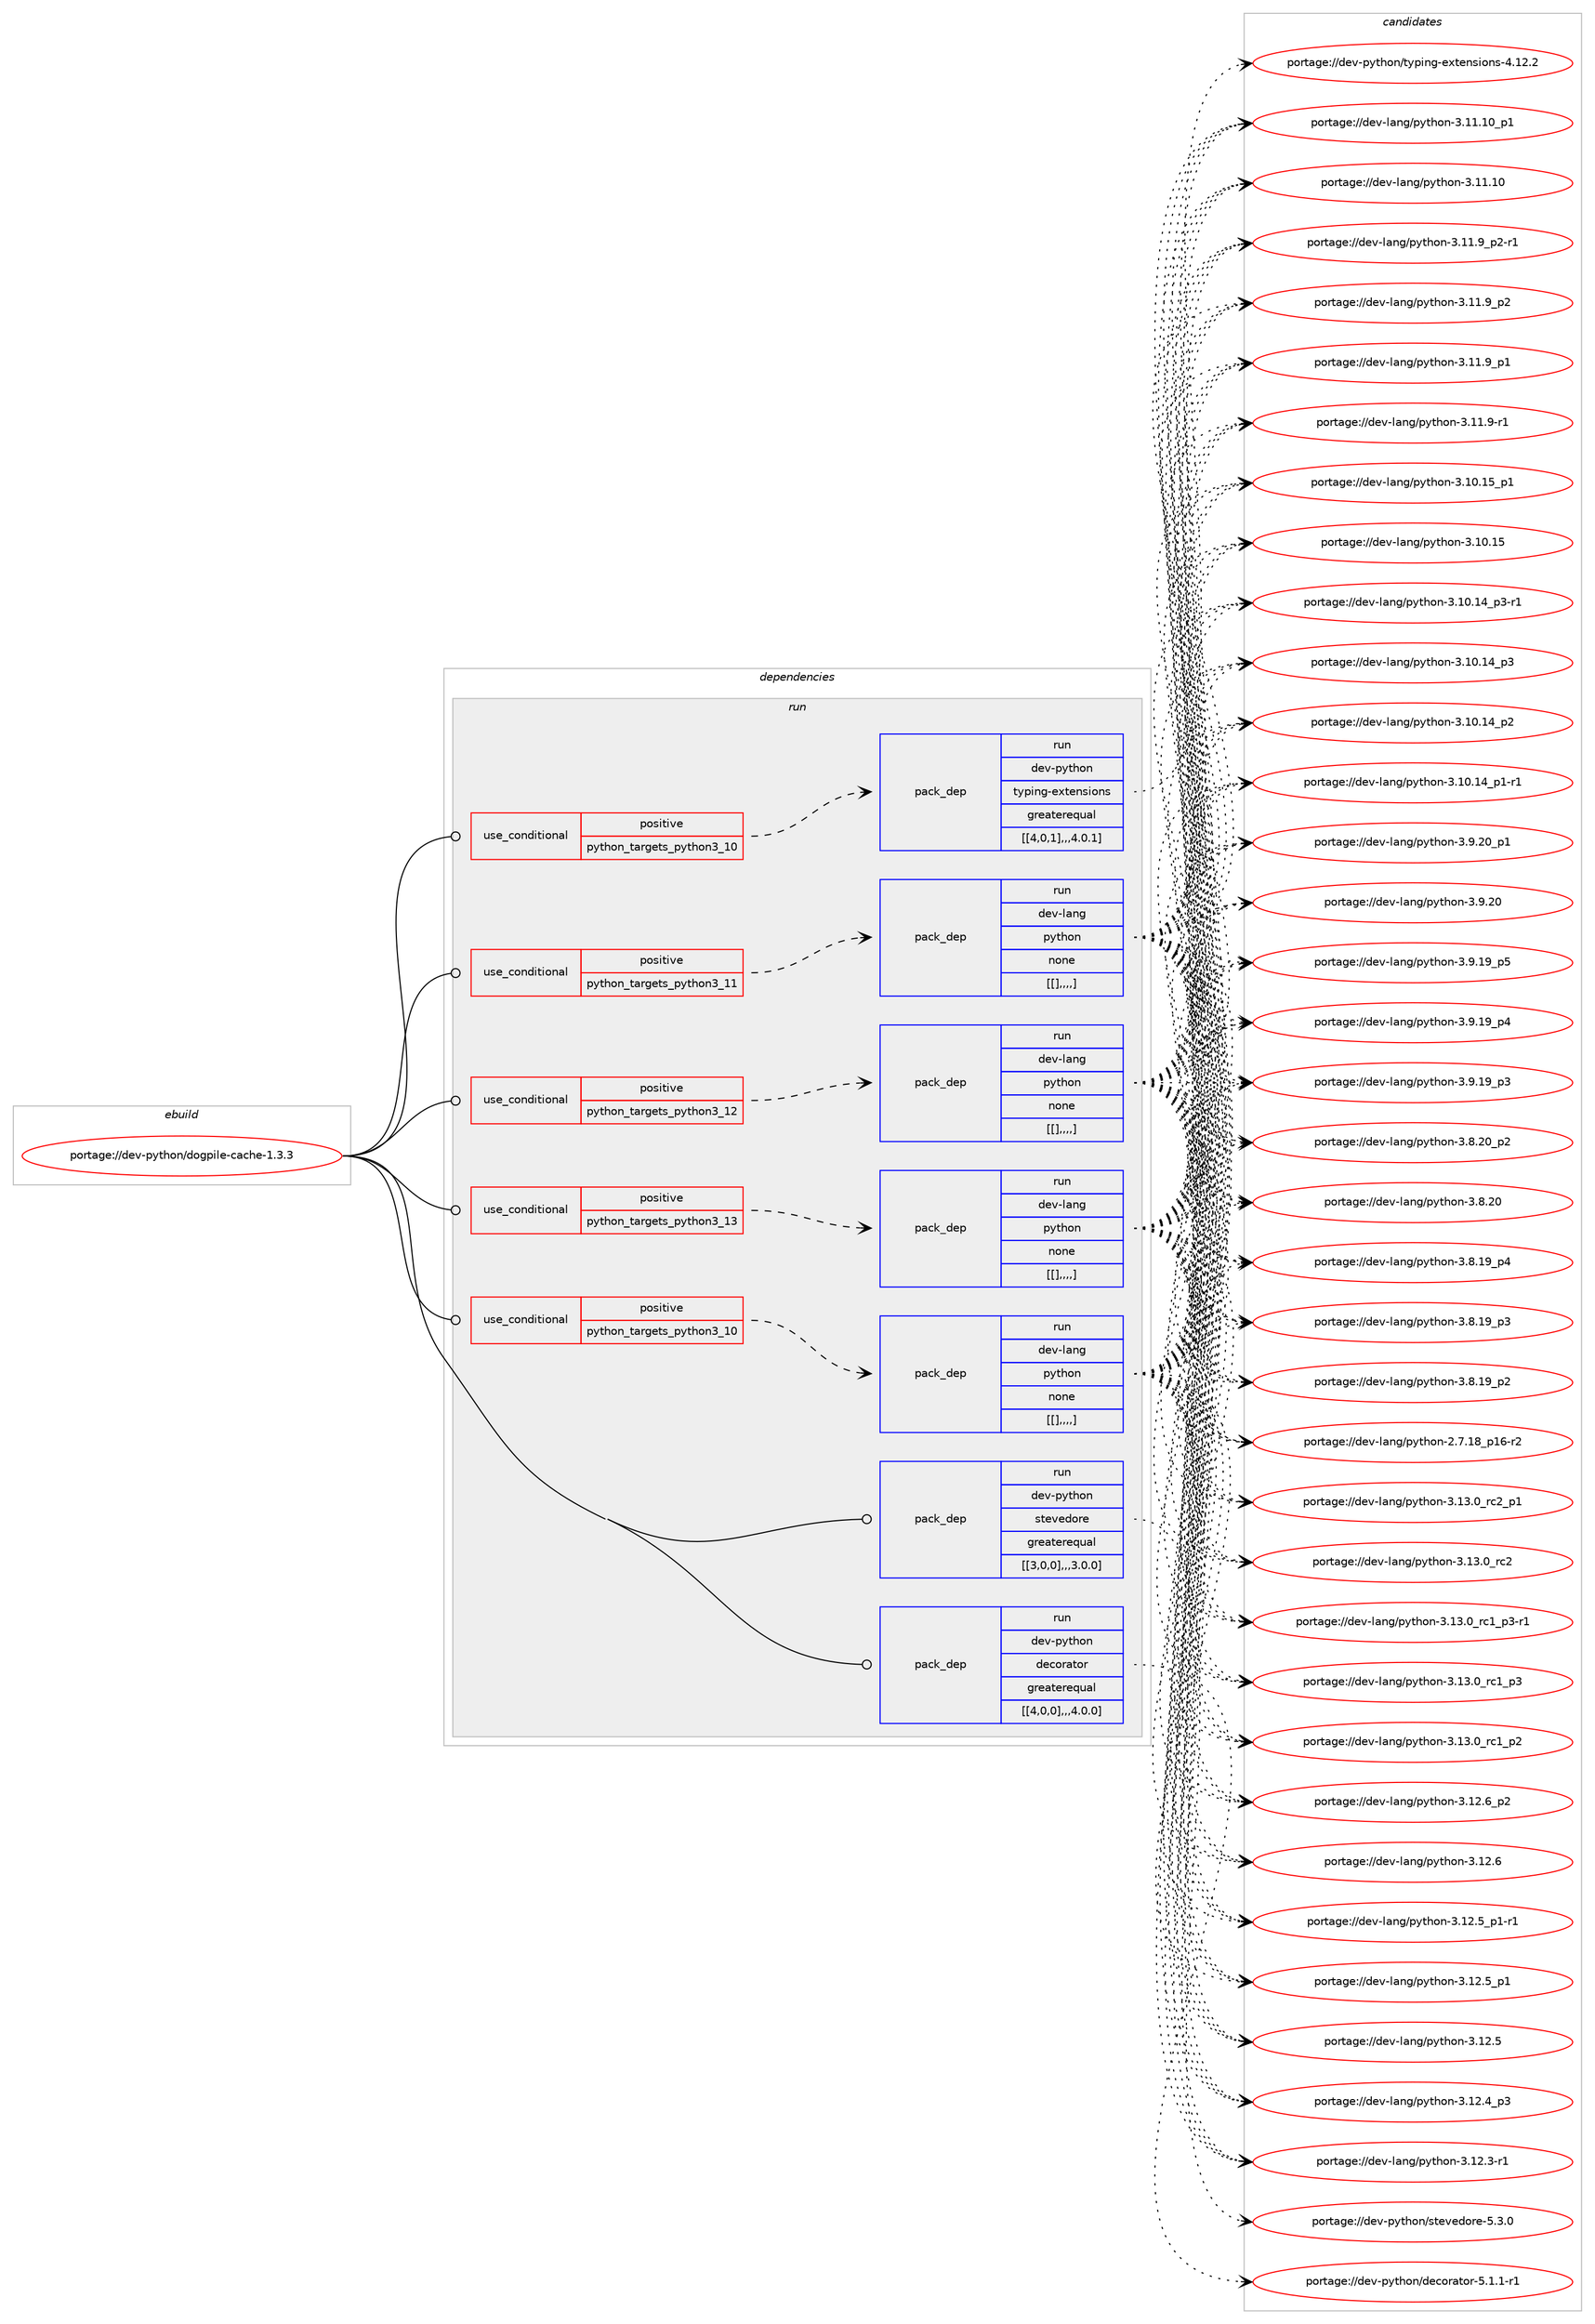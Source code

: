 digraph prolog {

# *************
# Graph options
# *************

newrank=true;
concentrate=true;
compound=true;
graph [rankdir=LR,fontname=Helvetica,fontsize=10,ranksep=1.5];#, ranksep=2.5, nodesep=0.2];
edge  [arrowhead=vee];
node  [fontname=Helvetica,fontsize=10];

# **********
# The ebuild
# **********

subgraph cluster_leftcol {
color=gray;
label=<<i>ebuild</i>>;
id [label="portage://dev-python/dogpile-cache-1.3.3", color=red, width=4, href="../dev-python/dogpile-cache-1.3.3.svg"];
}

# ****************
# The dependencies
# ****************

subgraph cluster_midcol {
color=gray;
label=<<i>dependencies</i>>;
subgraph cluster_compile {
fillcolor="#eeeeee";
style=filled;
label=<<i>compile</i>>;
}
subgraph cluster_compileandrun {
fillcolor="#eeeeee";
style=filled;
label=<<i>compile and run</i>>;
}
subgraph cluster_run {
fillcolor="#eeeeee";
style=filled;
label=<<i>run</i>>;
subgraph cond33611 {
dependency147343 [label=<<TABLE BORDER="0" CELLBORDER="1" CELLSPACING="0" CELLPADDING="4"><TR><TD ROWSPAN="3" CELLPADDING="10">use_conditional</TD></TR><TR><TD>positive</TD></TR><TR><TD>python_targets_python3_10</TD></TR></TABLE>>, shape=none, color=red];
subgraph pack112520 {
dependency147344 [label=<<TABLE BORDER="0" CELLBORDER="1" CELLSPACING="0" CELLPADDING="4" WIDTH="220"><TR><TD ROWSPAN="6" CELLPADDING="30">pack_dep</TD></TR><TR><TD WIDTH="110">run</TD></TR><TR><TD>dev-lang</TD></TR><TR><TD>python</TD></TR><TR><TD>none</TD></TR><TR><TD>[[],,,,]</TD></TR></TABLE>>, shape=none, color=blue];
}
dependency147343:e -> dependency147344:w [weight=20,style="dashed",arrowhead="vee"];
}
id:e -> dependency147343:w [weight=20,style="solid",arrowhead="odot"];
subgraph cond33612 {
dependency147345 [label=<<TABLE BORDER="0" CELLBORDER="1" CELLSPACING="0" CELLPADDING="4"><TR><TD ROWSPAN="3" CELLPADDING="10">use_conditional</TD></TR><TR><TD>positive</TD></TR><TR><TD>python_targets_python3_10</TD></TR></TABLE>>, shape=none, color=red];
subgraph pack112521 {
dependency147346 [label=<<TABLE BORDER="0" CELLBORDER="1" CELLSPACING="0" CELLPADDING="4" WIDTH="220"><TR><TD ROWSPAN="6" CELLPADDING="30">pack_dep</TD></TR><TR><TD WIDTH="110">run</TD></TR><TR><TD>dev-python</TD></TR><TR><TD>typing-extensions</TD></TR><TR><TD>greaterequal</TD></TR><TR><TD>[[4,0,1],,,4.0.1]</TD></TR></TABLE>>, shape=none, color=blue];
}
dependency147345:e -> dependency147346:w [weight=20,style="dashed",arrowhead="vee"];
}
id:e -> dependency147345:w [weight=20,style="solid",arrowhead="odot"];
subgraph cond33613 {
dependency147347 [label=<<TABLE BORDER="0" CELLBORDER="1" CELLSPACING="0" CELLPADDING="4"><TR><TD ROWSPAN="3" CELLPADDING="10">use_conditional</TD></TR><TR><TD>positive</TD></TR><TR><TD>python_targets_python3_11</TD></TR></TABLE>>, shape=none, color=red];
subgraph pack112522 {
dependency147348 [label=<<TABLE BORDER="0" CELLBORDER="1" CELLSPACING="0" CELLPADDING="4" WIDTH="220"><TR><TD ROWSPAN="6" CELLPADDING="30">pack_dep</TD></TR><TR><TD WIDTH="110">run</TD></TR><TR><TD>dev-lang</TD></TR><TR><TD>python</TD></TR><TR><TD>none</TD></TR><TR><TD>[[],,,,]</TD></TR></TABLE>>, shape=none, color=blue];
}
dependency147347:e -> dependency147348:w [weight=20,style="dashed",arrowhead="vee"];
}
id:e -> dependency147347:w [weight=20,style="solid",arrowhead="odot"];
subgraph cond33614 {
dependency147349 [label=<<TABLE BORDER="0" CELLBORDER="1" CELLSPACING="0" CELLPADDING="4"><TR><TD ROWSPAN="3" CELLPADDING="10">use_conditional</TD></TR><TR><TD>positive</TD></TR><TR><TD>python_targets_python3_12</TD></TR></TABLE>>, shape=none, color=red];
subgraph pack112523 {
dependency147350 [label=<<TABLE BORDER="0" CELLBORDER="1" CELLSPACING="0" CELLPADDING="4" WIDTH="220"><TR><TD ROWSPAN="6" CELLPADDING="30">pack_dep</TD></TR><TR><TD WIDTH="110">run</TD></TR><TR><TD>dev-lang</TD></TR><TR><TD>python</TD></TR><TR><TD>none</TD></TR><TR><TD>[[],,,,]</TD></TR></TABLE>>, shape=none, color=blue];
}
dependency147349:e -> dependency147350:w [weight=20,style="dashed",arrowhead="vee"];
}
id:e -> dependency147349:w [weight=20,style="solid",arrowhead="odot"];
subgraph cond33615 {
dependency147351 [label=<<TABLE BORDER="0" CELLBORDER="1" CELLSPACING="0" CELLPADDING="4"><TR><TD ROWSPAN="3" CELLPADDING="10">use_conditional</TD></TR><TR><TD>positive</TD></TR><TR><TD>python_targets_python3_13</TD></TR></TABLE>>, shape=none, color=red];
subgraph pack112524 {
dependency147352 [label=<<TABLE BORDER="0" CELLBORDER="1" CELLSPACING="0" CELLPADDING="4" WIDTH="220"><TR><TD ROWSPAN="6" CELLPADDING="30">pack_dep</TD></TR><TR><TD WIDTH="110">run</TD></TR><TR><TD>dev-lang</TD></TR><TR><TD>python</TD></TR><TR><TD>none</TD></TR><TR><TD>[[],,,,]</TD></TR></TABLE>>, shape=none, color=blue];
}
dependency147351:e -> dependency147352:w [weight=20,style="dashed",arrowhead="vee"];
}
id:e -> dependency147351:w [weight=20,style="solid",arrowhead="odot"];
subgraph pack112525 {
dependency147353 [label=<<TABLE BORDER="0" CELLBORDER="1" CELLSPACING="0" CELLPADDING="4" WIDTH="220"><TR><TD ROWSPAN="6" CELLPADDING="30">pack_dep</TD></TR><TR><TD WIDTH="110">run</TD></TR><TR><TD>dev-python</TD></TR><TR><TD>decorator</TD></TR><TR><TD>greaterequal</TD></TR><TR><TD>[[4,0,0],,,4.0.0]</TD></TR></TABLE>>, shape=none, color=blue];
}
id:e -> dependency147353:w [weight=20,style="solid",arrowhead="odot"];
subgraph pack112526 {
dependency147354 [label=<<TABLE BORDER="0" CELLBORDER="1" CELLSPACING="0" CELLPADDING="4" WIDTH="220"><TR><TD ROWSPAN="6" CELLPADDING="30">pack_dep</TD></TR><TR><TD WIDTH="110">run</TD></TR><TR><TD>dev-python</TD></TR><TR><TD>stevedore</TD></TR><TR><TD>greaterequal</TD></TR><TR><TD>[[3,0,0],,,3.0.0]</TD></TR></TABLE>>, shape=none, color=blue];
}
id:e -> dependency147354:w [weight=20,style="solid",arrowhead="odot"];
}
}

# **************
# The candidates
# **************

subgraph cluster_choices {
rank=same;
color=gray;
label=<<i>candidates</i>>;

subgraph choice112520 {
color=black;
nodesep=1;
choice100101118451089711010347112121116104111110455146495146489511499509511249 [label="portage://dev-lang/python-3.13.0_rc2_p1", color=red, width=4,href="../dev-lang/python-3.13.0_rc2_p1.svg"];
choice10010111845108971101034711212111610411111045514649514648951149950 [label="portage://dev-lang/python-3.13.0_rc2", color=red, width=4,href="../dev-lang/python-3.13.0_rc2.svg"];
choice1001011184510897110103471121211161041111104551464951464895114994995112514511449 [label="portage://dev-lang/python-3.13.0_rc1_p3-r1", color=red, width=4,href="../dev-lang/python-3.13.0_rc1_p3-r1.svg"];
choice100101118451089711010347112121116104111110455146495146489511499499511251 [label="portage://dev-lang/python-3.13.0_rc1_p3", color=red, width=4,href="../dev-lang/python-3.13.0_rc1_p3.svg"];
choice100101118451089711010347112121116104111110455146495146489511499499511250 [label="portage://dev-lang/python-3.13.0_rc1_p2", color=red, width=4,href="../dev-lang/python-3.13.0_rc1_p2.svg"];
choice100101118451089711010347112121116104111110455146495046549511250 [label="portage://dev-lang/python-3.12.6_p2", color=red, width=4,href="../dev-lang/python-3.12.6_p2.svg"];
choice10010111845108971101034711212111610411111045514649504654 [label="portage://dev-lang/python-3.12.6", color=red, width=4,href="../dev-lang/python-3.12.6.svg"];
choice1001011184510897110103471121211161041111104551464950465395112494511449 [label="portage://dev-lang/python-3.12.5_p1-r1", color=red, width=4,href="../dev-lang/python-3.12.5_p1-r1.svg"];
choice100101118451089711010347112121116104111110455146495046539511249 [label="portage://dev-lang/python-3.12.5_p1", color=red, width=4,href="../dev-lang/python-3.12.5_p1.svg"];
choice10010111845108971101034711212111610411111045514649504653 [label="portage://dev-lang/python-3.12.5", color=red, width=4,href="../dev-lang/python-3.12.5.svg"];
choice100101118451089711010347112121116104111110455146495046529511251 [label="portage://dev-lang/python-3.12.4_p3", color=red, width=4,href="../dev-lang/python-3.12.4_p3.svg"];
choice100101118451089711010347112121116104111110455146495046514511449 [label="portage://dev-lang/python-3.12.3-r1", color=red, width=4,href="../dev-lang/python-3.12.3-r1.svg"];
choice10010111845108971101034711212111610411111045514649494649489511249 [label="portage://dev-lang/python-3.11.10_p1", color=red, width=4,href="../dev-lang/python-3.11.10_p1.svg"];
choice1001011184510897110103471121211161041111104551464949464948 [label="portage://dev-lang/python-3.11.10", color=red, width=4,href="../dev-lang/python-3.11.10.svg"];
choice1001011184510897110103471121211161041111104551464949465795112504511449 [label="portage://dev-lang/python-3.11.9_p2-r1", color=red, width=4,href="../dev-lang/python-3.11.9_p2-r1.svg"];
choice100101118451089711010347112121116104111110455146494946579511250 [label="portage://dev-lang/python-3.11.9_p2", color=red, width=4,href="../dev-lang/python-3.11.9_p2.svg"];
choice100101118451089711010347112121116104111110455146494946579511249 [label="portage://dev-lang/python-3.11.9_p1", color=red, width=4,href="../dev-lang/python-3.11.9_p1.svg"];
choice100101118451089711010347112121116104111110455146494946574511449 [label="portage://dev-lang/python-3.11.9-r1", color=red, width=4,href="../dev-lang/python-3.11.9-r1.svg"];
choice10010111845108971101034711212111610411111045514649484649539511249 [label="portage://dev-lang/python-3.10.15_p1", color=red, width=4,href="../dev-lang/python-3.10.15_p1.svg"];
choice1001011184510897110103471121211161041111104551464948464953 [label="portage://dev-lang/python-3.10.15", color=red, width=4,href="../dev-lang/python-3.10.15.svg"];
choice100101118451089711010347112121116104111110455146494846495295112514511449 [label="portage://dev-lang/python-3.10.14_p3-r1", color=red, width=4,href="../dev-lang/python-3.10.14_p3-r1.svg"];
choice10010111845108971101034711212111610411111045514649484649529511251 [label="portage://dev-lang/python-3.10.14_p3", color=red, width=4,href="../dev-lang/python-3.10.14_p3.svg"];
choice10010111845108971101034711212111610411111045514649484649529511250 [label="portage://dev-lang/python-3.10.14_p2", color=red, width=4,href="../dev-lang/python-3.10.14_p2.svg"];
choice100101118451089711010347112121116104111110455146494846495295112494511449 [label="portage://dev-lang/python-3.10.14_p1-r1", color=red, width=4,href="../dev-lang/python-3.10.14_p1-r1.svg"];
choice100101118451089711010347112121116104111110455146574650489511249 [label="portage://dev-lang/python-3.9.20_p1", color=red, width=4,href="../dev-lang/python-3.9.20_p1.svg"];
choice10010111845108971101034711212111610411111045514657465048 [label="portage://dev-lang/python-3.9.20", color=red, width=4,href="../dev-lang/python-3.9.20.svg"];
choice100101118451089711010347112121116104111110455146574649579511253 [label="portage://dev-lang/python-3.9.19_p5", color=red, width=4,href="../dev-lang/python-3.9.19_p5.svg"];
choice100101118451089711010347112121116104111110455146574649579511252 [label="portage://dev-lang/python-3.9.19_p4", color=red, width=4,href="../dev-lang/python-3.9.19_p4.svg"];
choice100101118451089711010347112121116104111110455146574649579511251 [label="portage://dev-lang/python-3.9.19_p3", color=red, width=4,href="../dev-lang/python-3.9.19_p3.svg"];
choice100101118451089711010347112121116104111110455146564650489511250 [label="portage://dev-lang/python-3.8.20_p2", color=red, width=4,href="../dev-lang/python-3.8.20_p2.svg"];
choice10010111845108971101034711212111610411111045514656465048 [label="portage://dev-lang/python-3.8.20", color=red, width=4,href="../dev-lang/python-3.8.20.svg"];
choice100101118451089711010347112121116104111110455146564649579511252 [label="portage://dev-lang/python-3.8.19_p4", color=red, width=4,href="../dev-lang/python-3.8.19_p4.svg"];
choice100101118451089711010347112121116104111110455146564649579511251 [label="portage://dev-lang/python-3.8.19_p3", color=red, width=4,href="../dev-lang/python-3.8.19_p3.svg"];
choice100101118451089711010347112121116104111110455146564649579511250 [label="portage://dev-lang/python-3.8.19_p2", color=red, width=4,href="../dev-lang/python-3.8.19_p2.svg"];
choice100101118451089711010347112121116104111110455046554649569511249544511450 [label="portage://dev-lang/python-2.7.18_p16-r2", color=red, width=4,href="../dev-lang/python-2.7.18_p16-r2.svg"];
dependency147344:e -> choice100101118451089711010347112121116104111110455146495146489511499509511249:w [style=dotted,weight="100"];
dependency147344:e -> choice10010111845108971101034711212111610411111045514649514648951149950:w [style=dotted,weight="100"];
dependency147344:e -> choice1001011184510897110103471121211161041111104551464951464895114994995112514511449:w [style=dotted,weight="100"];
dependency147344:e -> choice100101118451089711010347112121116104111110455146495146489511499499511251:w [style=dotted,weight="100"];
dependency147344:e -> choice100101118451089711010347112121116104111110455146495146489511499499511250:w [style=dotted,weight="100"];
dependency147344:e -> choice100101118451089711010347112121116104111110455146495046549511250:w [style=dotted,weight="100"];
dependency147344:e -> choice10010111845108971101034711212111610411111045514649504654:w [style=dotted,weight="100"];
dependency147344:e -> choice1001011184510897110103471121211161041111104551464950465395112494511449:w [style=dotted,weight="100"];
dependency147344:e -> choice100101118451089711010347112121116104111110455146495046539511249:w [style=dotted,weight="100"];
dependency147344:e -> choice10010111845108971101034711212111610411111045514649504653:w [style=dotted,weight="100"];
dependency147344:e -> choice100101118451089711010347112121116104111110455146495046529511251:w [style=dotted,weight="100"];
dependency147344:e -> choice100101118451089711010347112121116104111110455146495046514511449:w [style=dotted,weight="100"];
dependency147344:e -> choice10010111845108971101034711212111610411111045514649494649489511249:w [style=dotted,weight="100"];
dependency147344:e -> choice1001011184510897110103471121211161041111104551464949464948:w [style=dotted,weight="100"];
dependency147344:e -> choice1001011184510897110103471121211161041111104551464949465795112504511449:w [style=dotted,weight="100"];
dependency147344:e -> choice100101118451089711010347112121116104111110455146494946579511250:w [style=dotted,weight="100"];
dependency147344:e -> choice100101118451089711010347112121116104111110455146494946579511249:w [style=dotted,weight="100"];
dependency147344:e -> choice100101118451089711010347112121116104111110455146494946574511449:w [style=dotted,weight="100"];
dependency147344:e -> choice10010111845108971101034711212111610411111045514649484649539511249:w [style=dotted,weight="100"];
dependency147344:e -> choice1001011184510897110103471121211161041111104551464948464953:w [style=dotted,weight="100"];
dependency147344:e -> choice100101118451089711010347112121116104111110455146494846495295112514511449:w [style=dotted,weight="100"];
dependency147344:e -> choice10010111845108971101034711212111610411111045514649484649529511251:w [style=dotted,weight="100"];
dependency147344:e -> choice10010111845108971101034711212111610411111045514649484649529511250:w [style=dotted,weight="100"];
dependency147344:e -> choice100101118451089711010347112121116104111110455146494846495295112494511449:w [style=dotted,weight="100"];
dependency147344:e -> choice100101118451089711010347112121116104111110455146574650489511249:w [style=dotted,weight="100"];
dependency147344:e -> choice10010111845108971101034711212111610411111045514657465048:w [style=dotted,weight="100"];
dependency147344:e -> choice100101118451089711010347112121116104111110455146574649579511253:w [style=dotted,weight="100"];
dependency147344:e -> choice100101118451089711010347112121116104111110455146574649579511252:w [style=dotted,weight="100"];
dependency147344:e -> choice100101118451089711010347112121116104111110455146574649579511251:w [style=dotted,weight="100"];
dependency147344:e -> choice100101118451089711010347112121116104111110455146564650489511250:w [style=dotted,weight="100"];
dependency147344:e -> choice10010111845108971101034711212111610411111045514656465048:w [style=dotted,weight="100"];
dependency147344:e -> choice100101118451089711010347112121116104111110455146564649579511252:w [style=dotted,weight="100"];
dependency147344:e -> choice100101118451089711010347112121116104111110455146564649579511251:w [style=dotted,weight="100"];
dependency147344:e -> choice100101118451089711010347112121116104111110455146564649579511250:w [style=dotted,weight="100"];
dependency147344:e -> choice100101118451089711010347112121116104111110455046554649569511249544511450:w [style=dotted,weight="100"];
}
subgraph choice112521 {
color=black;
nodesep=1;
choice10010111845112121116104111110471161211121051101034510112011610111011510511111011545524649504650 [label="portage://dev-python/typing-extensions-4.12.2", color=red, width=4,href="../dev-python/typing-extensions-4.12.2.svg"];
dependency147346:e -> choice10010111845112121116104111110471161211121051101034510112011610111011510511111011545524649504650:w [style=dotted,weight="100"];
}
subgraph choice112522 {
color=black;
nodesep=1;
choice100101118451089711010347112121116104111110455146495146489511499509511249 [label="portage://dev-lang/python-3.13.0_rc2_p1", color=red, width=4,href="../dev-lang/python-3.13.0_rc2_p1.svg"];
choice10010111845108971101034711212111610411111045514649514648951149950 [label="portage://dev-lang/python-3.13.0_rc2", color=red, width=4,href="../dev-lang/python-3.13.0_rc2.svg"];
choice1001011184510897110103471121211161041111104551464951464895114994995112514511449 [label="portage://dev-lang/python-3.13.0_rc1_p3-r1", color=red, width=4,href="../dev-lang/python-3.13.0_rc1_p3-r1.svg"];
choice100101118451089711010347112121116104111110455146495146489511499499511251 [label="portage://dev-lang/python-3.13.0_rc1_p3", color=red, width=4,href="../dev-lang/python-3.13.0_rc1_p3.svg"];
choice100101118451089711010347112121116104111110455146495146489511499499511250 [label="portage://dev-lang/python-3.13.0_rc1_p2", color=red, width=4,href="../dev-lang/python-3.13.0_rc1_p2.svg"];
choice100101118451089711010347112121116104111110455146495046549511250 [label="portage://dev-lang/python-3.12.6_p2", color=red, width=4,href="../dev-lang/python-3.12.6_p2.svg"];
choice10010111845108971101034711212111610411111045514649504654 [label="portage://dev-lang/python-3.12.6", color=red, width=4,href="../dev-lang/python-3.12.6.svg"];
choice1001011184510897110103471121211161041111104551464950465395112494511449 [label="portage://dev-lang/python-3.12.5_p1-r1", color=red, width=4,href="../dev-lang/python-3.12.5_p1-r1.svg"];
choice100101118451089711010347112121116104111110455146495046539511249 [label="portage://dev-lang/python-3.12.5_p1", color=red, width=4,href="../dev-lang/python-3.12.5_p1.svg"];
choice10010111845108971101034711212111610411111045514649504653 [label="portage://dev-lang/python-3.12.5", color=red, width=4,href="../dev-lang/python-3.12.5.svg"];
choice100101118451089711010347112121116104111110455146495046529511251 [label="portage://dev-lang/python-3.12.4_p3", color=red, width=4,href="../dev-lang/python-3.12.4_p3.svg"];
choice100101118451089711010347112121116104111110455146495046514511449 [label="portage://dev-lang/python-3.12.3-r1", color=red, width=4,href="../dev-lang/python-3.12.3-r1.svg"];
choice10010111845108971101034711212111610411111045514649494649489511249 [label="portage://dev-lang/python-3.11.10_p1", color=red, width=4,href="../dev-lang/python-3.11.10_p1.svg"];
choice1001011184510897110103471121211161041111104551464949464948 [label="portage://dev-lang/python-3.11.10", color=red, width=4,href="../dev-lang/python-3.11.10.svg"];
choice1001011184510897110103471121211161041111104551464949465795112504511449 [label="portage://dev-lang/python-3.11.9_p2-r1", color=red, width=4,href="../dev-lang/python-3.11.9_p2-r1.svg"];
choice100101118451089711010347112121116104111110455146494946579511250 [label="portage://dev-lang/python-3.11.9_p2", color=red, width=4,href="../dev-lang/python-3.11.9_p2.svg"];
choice100101118451089711010347112121116104111110455146494946579511249 [label="portage://dev-lang/python-3.11.9_p1", color=red, width=4,href="../dev-lang/python-3.11.9_p1.svg"];
choice100101118451089711010347112121116104111110455146494946574511449 [label="portage://dev-lang/python-3.11.9-r1", color=red, width=4,href="../dev-lang/python-3.11.9-r1.svg"];
choice10010111845108971101034711212111610411111045514649484649539511249 [label="portage://dev-lang/python-3.10.15_p1", color=red, width=4,href="../dev-lang/python-3.10.15_p1.svg"];
choice1001011184510897110103471121211161041111104551464948464953 [label="portage://dev-lang/python-3.10.15", color=red, width=4,href="../dev-lang/python-3.10.15.svg"];
choice100101118451089711010347112121116104111110455146494846495295112514511449 [label="portage://dev-lang/python-3.10.14_p3-r1", color=red, width=4,href="../dev-lang/python-3.10.14_p3-r1.svg"];
choice10010111845108971101034711212111610411111045514649484649529511251 [label="portage://dev-lang/python-3.10.14_p3", color=red, width=4,href="../dev-lang/python-3.10.14_p3.svg"];
choice10010111845108971101034711212111610411111045514649484649529511250 [label="portage://dev-lang/python-3.10.14_p2", color=red, width=4,href="../dev-lang/python-3.10.14_p2.svg"];
choice100101118451089711010347112121116104111110455146494846495295112494511449 [label="portage://dev-lang/python-3.10.14_p1-r1", color=red, width=4,href="../dev-lang/python-3.10.14_p1-r1.svg"];
choice100101118451089711010347112121116104111110455146574650489511249 [label="portage://dev-lang/python-3.9.20_p1", color=red, width=4,href="../dev-lang/python-3.9.20_p1.svg"];
choice10010111845108971101034711212111610411111045514657465048 [label="portage://dev-lang/python-3.9.20", color=red, width=4,href="../dev-lang/python-3.9.20.svg"];
choice100101118451089711010347112121116104111110455146574649579511253 [label="portage://dev-lang/python-3.9.19_p5", color=red, width=4,href="../dev-lang/python-3.9.19_p5.svg"];
choice100101118451089711010347112121116104111110455146574649579511252 [label="portage://dev-lang/python-3.9.19_p4", color=red, width=4,href="../dev-lang/python-3.9.19_p4.svg"];
choice100101118451089711010347112121116104111110455146574649579511251 [label="portage://dev-lang/python-3.9.19_p3", color=red, width=4,href="../dev-lang/python-3.9.19_p3.svg"];
choice100101118451089711010347112121116104111110455146564650489511250 [label="portage://dev-lang/python-3.8.20_p2", color=red, width=4,href="../dev-lang/python-3.8.20_p2.svg"];
choice10010111845108971101034711212111610411111045514656465048 [label="portage://dev-lang/python-3.8.20", color=red, width=4,href="../dev-lang/python-3.8.20.svg"];
choice100101118451089711010347112121116104111110455146564649579511252 [label="portage://dev-lang/python-3.8.19_p4", color=red, width=4,href="../dev-lang/python-3.8.19_p4.svg"];
choice100101118451089711010347112121116104111110455146564649579511251 [label="portage://dev-lang/python-3.8.19_p3", color=red, width=4,href="../dev-lang/python-3.8.19_p3.svg"];
choice100101118451089711010347112121116104111110455146564649579511250 [label="portage://dev-lang/python-3.8.19_p2", color=red, width=4,href="../dev-lang/python-3.8.19_p2.svg"];
choice100101118451089711010347112121116104111110455046554649569511249544511450 [label="portage://dev-lang/python-2.7.18_p16-r2", color=red, width=4,href="../dev-lang/python-2.7.18_p16-r2.svg"];
dependency147348:e -> choice100101118451089711010347112121116104111110455146495146489511499509511249:w [style=dotted,weight="100"];
dependency147348:e -> choice10010111845108971101034711212111610411111045514649514648951149950:w [style=dotted,weight="100"];
dependency147348:e -> choice1001011184510897110103471121211161041111104551464951464895114994995112514511449:w [style=dotted,weight="100"];
dependency147348:e -> choice100101118451089711010347112121116104111110455146495146489511499499511251:w [style=dotted,weight="100"];
dependency147348:e -> choice100101118451089711010347112121116104111110455146495146489511499499511250:w [style=dotted,weight="100"];
dependency147348:e -> choice100101118451089711010347112121116104111110455146495046549511250:w [style=dotted,weight="100"];
dependency147348:e -> choice10010111845108971101034711212111610411111045514649504654:w [style=dotted,weight="100"];
dependency147348:e -> choice1001011184510897110103471121211161041111104551464950465395112494511449:w [style=dotted,weight="100"];
dependency147348:e -> choice100101118451089711010347112121116104111110455146495046539511249:w [style=dotted,weight="100"];
dependency147348:e -> choice10010111845108971101034711212111610411111045514649504653:w [style=dotted,weight="100"];
dependency147348:e -> choice100101118451089711010347112121116104111110455146495046529511251:w [style=dotted,weight="100"];
dependency147348:e -> choice100101118451089711010347112121116104111110455146495046514511449:w [style=dotted,weight="100"];
dependency147348:e -> choice10010111845108971101034711212111610411111045514649494649489511249:w [style=dotted,weight="100"];
dependency147348:e -> choice1001011184510897110103471121211161041111104551464949464948:w [style=dotted,weight="100"];
dependency147348:e -> choice1001011184510897110103471121211161041111104551464949465795112504511449:w [style=dotted,weight="100"];
dependency147348:e -> choice100101118451089711010347112121116104111110455146494946579511250:w [style=dotted,weight="100"];
dependency147348:e -> choice100101118451089711010347112121116104111110455146494946579511249:w [style=dotted,weight="100"];
dependency147348:e -> choice100101118451089711010347112121116104111110455146494946574511449:w [style=dotted,weight="100"];
dependency147348:e -> choice10010111845108971101034711212111610411111045514649484649539511249:w [style=dotted,weight="100"];
dependency147348:e -> choice1001011184510897110103471121211161041111104551464948464953:w [style=dotted,weight="100"];
dependency147348:e -> choice100101118451089711010347112121116104111110455146494846495295112514511449:w [style=dotted,weight="100"];
dependency147348:e -> choice10010111845108971101034711212111610411111045514649484649529511251:w [style=dotted,weight="100"];
dependency147348:e -> choice10010111845108971101034711212111610411111045514649484649529511250:w [style=dotted,weight="100"];
dependency147348:e -> choice100101118451089711010347112121116104111110455146494846495295112494511449:w [style=dotted,weight="100"];
dependency147348:e -> choice100101118451089711010347112121116104111110455146574650489511249:w [style=dotted,weight="100"];
dependency147348:e -> choice10010111845108971101034711212111610411111045514657465048:w [style=dotted,weight="100"];
dependency147348:e -> choice100101118451089711010347112121116104111110455146574649579511253:w [style=dotted,weight="100"];
dependency147348:e -> choice100101118451089711010347112121116104111110455146574649579511252:w [style=dotted,weight="100"];
dependency147348:e -> choice100101118451089711010347112121116104111110455146574649579511251:w [style=dotted,weight="100"];
dependency147348:e -> choice100101118451089711010347112121116104111110455146564650489511250:w [style=dotted,weight="100"];
dependency147348:e -> choice10010111845108971101034711212111610411111045514656465048:w [style=dotted,weight="100"];
dependency147348:e -> choice100101118451089711010347112121116104111110455146564649579511252:w [style=dotted,weight="100"];
dependency147348:e -> choice100101118451089711010347112121116104111110455146564649579511251:w [style=dotted,weight="100"];
dependency147348:e -> choice100101118451089711010347112121116104111110455146564649579511250:w [style=dotted,weight="100"];
dependency147348:e -> choice100101118451089711010347112121116104111110455046554649569511249544511450:w [style=dotted,weight="100"];
}
subgraph choice112523 {
color=black;
nodesep=1;
choice100101118451089711010347112121116104111110455146495146489511499509511249 [label="portage://dev-lang/python-3.13.0_rc2_p1", color=red, width=4,href="../dev-lang/python-3.13.0_rc2_p1.svg"];
choice10010111845108971101034711212111610411111045514649514648951149950 [label="portage://dev-lang/python-3.13.0_rc2", color=red, width=4,href="../dev-lang/python-3.13.0_rc2.svg"];
choice1001011184510897110103471121211161041111104551464951464895114994995112514511449 [label="portage://dev-lang/python-3.13.0_rc1_p3-r1", color=red, width=4,href="../dev-lang/python-3.13.0_rc1_p3-r1.svg"];
choice100101118451089711010347112121116104111110455146495146489511499499511251 [label="portage://dev-lang/python-3.13.0_rc1_p3", color=red, width=4,href="../dev-lang/python-3.13.0_rc1_p3.svg"];
choice100101118451089711010347112121116104111110455146495146489511499499511250 [label="portage://dev-lang/python-3.13.0_rc1_p2", color=red, width=4,href="../dev-lang/python-3.13.0_rc1_p2.svg"];
choice100101118451089711010347112121116104111110455146495046549511250 [label="portage://dev-lang/python-3.12.6_p2", color=red, width=4,href="../dev-lang/python-3.12.6_p2.svg"];
choice10010111845108971101034711212111610411111045514649504654 [label="portage://dev-lang/python-3.12.6", color=red, width=4,href="../dev-lang/python-3.12.6.svg"];
choice1001011184510897110103471121211161041111104551464950465395112494511449 [label="portage://dev-lang/python-3.12.5_p1-r1", color=red, width=4,href="../dev-lang/python-3.12.5_p1-r1.svg"];
choice100101118451089711010347112121116104111110455146495046539511249 [label="portage://dev-lang/python-3.12.5_p1", color=red, width=4,href="../dev-lang/python-3.12.5_p1.svg"];
choice10010111845108971101034711212111610411111045514649504653 [label="portage://dev-lang/python-3.12.5", color=red, width=4,href="../dev-lang/python-3.12.5.svg"];
choice100101118451089711010347112121116104111110455146495046529511251 [label="portage://dev-lang/python-3.12.4_p3", color=red, width=4,href="../dev-lang/python-3.12.4_p3.svg"];
choice100101118451089711010347112121116104111110455146495046514511449 [label="portage://dev-lang/python-3.12.3-r1", color=red, width=4,href="../dev-lang/python-3.12.3-r1.svg"];
choice10010111845108971101034711212111610411111045514649494649489511249 [label="portage://dev-lang/python-3.11.10_p1", color=red, width=4,href="../dev-lang/python-3.11.10_p1.svg"];
choice1001011184510897110103471121211161041111104551464949464948 [label="portage://dev-lang/python-3.11.10", color=red, width=4,href="../dev-lang/python-3.11.10.svg"];
choice1001011184510897110103471121211161041111104551464949465795112504511449 [label="portage://dev-lang/python-3.11.9_p2-r1", color=red, width=4,href="../dev-lang/python-3.11.9_p2-r1.svg"];
choice100101118451089711010347112121116104111110455146494946579511250 [label="portage://dev-lang/python-3.11.9_p2", color=red, width=4,href="../dev-lang/python-3.11.9_p2.svg"];
choice100101118451089711010347112121116104111110455146494946579511249 [label="portage://dev-lang/python-3.11.9_p1", color=red, width=4,href="../dev-lang/python-3.11.9_p1.svg"];
choice100101118451089711010347112121116104111110455146494946574511449 [label="portage://dev-lang/python-3.11.9-r1", color=red, width=4,href="../dev-lang/python-3.11.9-r1.svg"];
choice10010111845108971101034711212111610411111045514649484649539511249 [label="portage://dev-lang/python-3.10.15_p1", color=red, width=4,href="../dev-lang/python-3.10.15_p1.svg"];
choice1001011184510897110103471121211161041111104551464948464953 [label="portage://dev-lang/python-3.10.15", color=red, width=4,href="../dev-lang/python-3.10.15.svg"];
choice100101118451089711010347112121116104111110455146494846495295112514511449 [label="portage://dev-lang/python-3.10.14_p3-r1", color=red, width=4,href="../dev-lang/python-3.10.14_p3-r1.svg"];
choice10010111845108971101034711212111610411111045514649484649529511251 [label="portage://dev-lang/python-3.10.14_p3", color=red, width=4,href="../dev-lang/python-3.10.14_p3.svg"];
choice10010111845108971101034711212111610411111045514649484649529511250 [label="portage://dev-lang/python-3.10.14_p2", color=red, width=4,href="../dev-lang/python-3.10.14_p2.svg"];
choice100101118451089711010347112121116104111110455146494846495295112494511449 [label="portage://dev-lang/python-3.10.14_p1-r1", color=red, width=4,href="../dev-lang/python-3.10.14_p1-r1.svg"];
choice100101118451089711010347112121116104111110455146574650489511249 [label="portage://dev-lang/python-3.9.20_p1", color=red, width=4,href="../dev-lang/python-3.9.20_p1.svg"];
choice10010111845108971101034711212111610411111045514657465048 [label="portage://dev-lang/python-3.9.20", color=red, width=4,href="../dev-lang/python-3.9.20.svg"];
choice100101118451089711010347112121116104111110455146574649579511253 [label="portage://dev-lang/python-3.9.19_p5", color=red, width=4,href="../dev-lang/python-3.9.19_p5.svg"];
choice100101118451089711010347112121116104111110455146574649579511252 [label="portage://dev-lang/python-3.9.19_p4", color=red, width=4,href="../dev-lang/python-3.9.19_p4.svg"];
choice100101118451089711010347112121116104111110455146574649579511251 [label="portage://dev-lang/python-3.9.19_p3", color=red, width=4,href="../dev-lang/python-3.9.19_p3.svg"];
choice100101118451089711010347112121116104111110455146564650489511250 [label="portage://dev-lang/python-3.8.20_p2", color=red, width=4,href="../dev-lang/python-3.8.20_p2.svg"];
choice10010111845108971101034711212111610411111045514656465048 [label="portage://dev-lang/python-3.8.20", color=red, width=4,href="../dev-lang/python-3.8.20.svg"];
choice100101118451089711010347112121116104111110455146564649579511252 [label="portage://dev-lang/python-3.8.19_p4", color=red, width=4,href="../dev-lang/python-3.8.19_p4.svg"];
choice100101118451089711010347112121116104111110455146564649579511251 [label="portage://dev-lang/python-3.8.19_p3", color=red, width=4,href="../dev-lang/python-3.8.19_p3.svg"];
choice100101118451089711010347112121116104111110455146564649579511250 [label="portage://dev-lang/python-3.8.19_p2", color=red, width=4,href="../dev-lang/python-3.8.19_p2.svg"];
choice100101118451089711010347112121116104111110455046554649569511249544511450 [label="portage://dev-lang/python-2.7.18_p16-r2", color=red, width=4,href="../dev-lang/python-2.7.18_p16-r2.svg"];
dependency147350:e -> choice100101118451089711010347112121116104111110455146495146489511499509511249:w [style=dotted,weight="100"];
dependency147350:e -> choice10010111845108971101034711212111610411111045514649514648951149950:w [style=dotted,weight="100"];
dependency147350:e -> choice1001011184510897110103471121211161041111104551464951464895114994995112514511449:w [style=dotted,weight="100"];
dependency147350:e -> choice100101118451089711010347112121116104111110455146495146489511499499511251:w [style=dotted,weight="100"];
dependency147350:e -> choice100101118451089711010347112121116104111110455146495146489511499499511250:w [style=dotted,weight="100"];
dependency147350:e -> choice100101118451089711010347112121116104111110455146495046549511250:w [style=dotted,weight="100"];
dependency147350:e -> choice10010111845108971101034711212111610411111045514649504654:w [style=dotted,weight="100"];
dependency147350:e -> choice1001011184510897110103471121211161041111104551464950465395112494511449:w [style=dotted,weight="100"];
dependency147350:e -> choice100101118451089711010347112121116104111110455146495046539511249:w [style=dotted,weight="100"];
dependency147350:e -> choice10010111845108971101034711212111610411111045514649504653:w [style=dotted,weight="100"];
dependency147350:e -> choice100101118451089711010347112121116104111110455146495046529511251:w [style=dotted,weight="100"];
dependency147350:e -> choice100101118451089711010347112121116104111110455146495046514511449:w [style=dotted,weight="100"];
dependency147350:e -> choice10010111845108971101034711212111610411111045514649494649489511249:w [style=dotted,weight="100"];
dependency147350:e -> choice1001011184510897110103471121211161041111104551464949464948:w [style=dotted,weight="100"];
dependency147350:e -> choice1001011184510897110103471121211161041111104551464949465795112504511449:w [style=dotted,weight="100"];
dependency147350:e -> choice100101118451089711010347112121116104111110455146494946579511250:w [style=dotted,weight="100"];
dependency147350:e -> choice100101118451089711010347112121116104111110455146494946579511249:w [style=dotted,weight="100"];
dependency147350:e -> choice100101118451089711010347112121116104111110455146494946574511449:w [style=dotted,weight="100"];
dependency147350:e -> choice10010111845108971101034711212111610411111045514649484649539511249:w [style=dotted,weight="100"];
dependency147350:e -> choice1001011184510897110103471121211161041111104551464948464953:w [style=dotted,weight="100"];
dependency147350:e -> choice100101118451089711010347112121116104111110455146494846495295112514511449:w [style=dotted,weight="100"];
dependency147350:e -> choice10010111845108971101034711212111610411111045514649484649529511251:w [style=dotted,weight="100"];
dependency147350:e -> choice10010111845108971101034711212111610411111045514649484649529511250:w [style=dotted,weight="100"];
dependency147350:e -> choice100101118451089711010347112121116104111110455146494846495295112494511449:w [style=dotted,weight="100"];
dependency147350:e -> choice100101118451089711010347112121116104111110455146574650489511249:w [style=dotted,weight="100"];
dependency147350:e -> choice10010111845108971101034711212111610411111045514657465048:w [style=dotted,weight="100"];
dependency147350:e -> choice100101118451089711010347112121116104111110455146574649579511253:w [style=dotted,weight="100"];
dependency147350:e -> choice100101118451089711010347112121116104111110455146574649579511252:w [style=dotted,weight="100"];
dependency147350:e -> choice100101118451089711010347112121116104111110455146574649579511251:w [style=dotted,weight="100"];
dependency147350:e -> choice100101118451089711010347112121116104111110455146564650489511250:w [style=dotted,weight="100"];
dependency147350:e -> choice10010111845108971101034711212111610411111045514656465048:w [style=dotted,weight="100"];
dependency147350:e -> choice100101118451089711010347112121116104111110455146564649579511252:w [style=dotted,weight="100"];
dependency147350:e -> choice100101118451089711010347112121116104111110455146564649579511251:w [style=dotted,weight="100"];
dependency147350:e -> choice100101118451089711010347112121116104111110455146564649579511250:w [style=dotted,weight="100"];
dependency147350:e -> choice100101118451089711010347112121116104111110455046554649569511249544511450:w [style=dotted,weight="100"];
}
subgraph choice112524 {
color=black;
nodesep=1;
choice100101118451089711010347112121116104111110455146495146489511499509511249 [label="portage://dev-lang/python-3.13.0_rc2_p1", color=red, width=4,href="../dev-lang/python-3.13.0_rc2_p1.svg"];
choice10010111845108971101034711212111610411111045514649514648951149950 [label="portage://dev-lang/python-3.13.0_rc2", color=red, width=4,href="../dev-lang/python-3.13.0_rc2.svg"];
choice1001011184510897110103471121211161041111104551464951464895114994995112514511449 [label="portage://dev-lang/python-3.13.0_rc1_p3-r1", color=red, width=4,href="../dev-lang/python-3.13.0_rc1_p3-r1.svg"];
choice100101118451089711010347112121116104111110455146495146489511499499511251 [label="portage://dev-lang/python-3.13.0_rc1_p3", color=red, width=4,href="../dev-lang/python-3.13.0_rc1_p3.svg"];
choice100101118451089711010347112121116104111110455146495146489511499499511250 [label="portage://dev-lang/python-3.13.0_rc1_p2", color=red, width=4,href="../dev-lang/python-3.13.0_rc1_p2.svg"];
choice100101118451089711010347112121116104111110455146495046549511250 [label="portage://dev-lang/python-3.12.6_p2", color=red, width=4,href="../dev-lang/python-3.12.6_p2.svg"];
choice10010111845108971101034711212111610411111045514649504654 [label="portage://dev-lang/python-3.12.6", color=red, width=4,href="../dev-lang/python-3.12.6.svg"];
choice1001011184510897110103471121211161041111104551464950465395112494511449 [label="portage://dev-lang/python-3.12.5_p1-r1", color=red, width=4,href="../dev-lang/python-3.12.5_p1-r1.svg"];
choice100101118451089711010347112121116104111110455146495046539511249 [label="portage://dev-lang/python-3.12.5_p1", color=red, width=4,href="../dev-lang/python-3.12.5_p1.svg"];
choice10010111845108971101034711212111610411111045514649504653 [label="portage://dev-lang/python-3.12.5", color=red, width=4,href="../dev-lang/python-3.12.5.svg"];
choice100101118451089711010347112121116104111110455146495046529511251 [label="portage://dev-lang/python-3.12.4_p3", color=red, width=4,href="../dev-lang/python-3.12.4_p3.svg"];
choice100101118451089711010347112121116104111110455146495046514511449 [label="portage://dev-lang/python-3.12.3-r1", color=red, width=4,href="../dev-lang/python-3.12.3-r1.svg"];
choice10010111845108971101034711212111610411111045514649494649489511249 [label="portage://dev-lang/python-3.11.10_p1", color=red, width=4,href="../dev-lang/python-3.11.10_p1.svg"];
choice1001011184510897110103471121211161041111104551464949464948 [label="portage://dev-lang/python-3.11.10", color=red, width=4,href="../dev-lang/python-3.11.10.svg"];
choice1001011184510897110103471121211161041111104551464949465795112504511449 [label="portage://dev-lang/python-3.11.9_p2-r1", color=red, width=4,href="../dev-lang/python-3.11.9_p2-r1.svg"];
choice100101118451089711010347112121116104111110455146494946579511250 [label="portage://dev-lang/python-3.11.9_p2", color=red, width=4,href="../dev-lang/python-3.11.9_p2.svg"];
choice100101118451089711010347112121116104111110455146494946579511249 [label="portage://dev-lang/python-3.11.9_p1", color=red, width=4,href="../dev-lang/python-3.11.9_p1.svg"];
choice100101118451089711010347112121116104111110455146494946574511449 [label="portage://dev-lang/python-3.11.9-r1", color=red, width=4,href="../dev-lang/python-3.11.9-r1.svg"];
choice10010111845108971101034711212111610411111045514649484649539511249 [label="portage://dev-lang/python-3.10.15_p1", color=red, width=4,href="../dev-lang/python-3.10.15_p1.svg"];
choice1001011184510897110103471121211161041111104551464948464953 [label="portage://dev-lang/python-3.10.15", color=red, width=4,href="../dev-lang/python-3.10.15.svg"];
choice100101118451089711010347112121116104111110455146494846495295112514511449 [label="portage://dev-lang/python-3.10.14_p3-r1", color=red, width=4,href="../dev-lang/python-3.10.14_p3-r1.svg"];
choice10010111845108971101034711212111610411111045514649484649529511251 [label="portage://dev-lang/python-3.10.14_p3", color=red, width=4,href="../dev-lang/python-3.10.14_p3.svg"];
choice10010111845108971101034711212111610411111045514649484649529511250 [label="portage://dev-lang/python-3.10.14_p2", color=red, width=4,href="../dev-lang/python-3.10.14_p2.svg"];
choice100101118451089711010347112121116104111110455146494846495295112494511449 [label="portage://dev-lang/python-3.10.14_p1-r1", color=red, width=4,href="../dev-lang/python-3.10.14_p1-r1.svg"];
choice100101118451089711010347112121116104111110455146574650489511249 [label="portage://dev-lang/python-3.9.20_p1", color=red, width=4,href="../dev-lang/python-3.9.20_p1.svg"];
choice10010111845108971101034711212111610411111045514657465048 [label="portage://dev-lang/python-3.9.20", color=red, width=4,href="../dev-lang/python-3.9.20.svg"];
choice100101118451089711010347112121116104111110455146574649579511253 [label="portage://dev-lang/python-3.9.19_p5", color=red, width=4,href="../dev-lang/python-3.9.19_p5.svg"];
choice100101118451089711010347112121116104111110455146574649579511252 [label="portage://dev-lang/python-3.9.19_p4", color=red, width=4,href="../dev-lang/python-3.9.19_p4.svg"];
choice100101118451089711010347112121116104111110455146574649579511251 [label="portage://dev-lang/python-3.9.19_p3", color=red, width=4,href="../dev-lang/python-3.9.19_p3.svg"];
choice100101118451089711010347112121116104111110455146564650489511250 [label="portage://dev-lang/python-3.8.20_p2", color=red, width=4,href="../dev-lang/python-3.8.20_p2.svg"];
choice10010111845108971101034711212111610411111045514656465048 [label="portage://dev-lang/python-3.8.20", color=red, width=4,href="../dev-lang/python-3.8.20.svg"];
choice100101118451089711010347112121116104111110455146564649579511252 [label="portage://dev-lang/python-3.8.19_p4", color=red, width=4,href="../dev-lang/python-3.8.19_p4.svg"];
choice100101118451089711010347112121116104111110455146564649579511251 [label="portage://dev-lang/python-3.8.19_p3", color=red, width=4,href="../dev-lang/python-3.8.19_p3.svg"];
choice100101118451089711010347112121116104111110455146564649579511250 [label="portage://dev-lang/python-3.8.19_p2", color=red, width=4,href="../dev-lang/python-3.8.19_p2.svg"];
choice100101118451089711010347112121116104111110455046554649569511249544511450 [label="portage://dev-lang/python-2.7.18_p16-r2", color=red, width=4,href="../dev-lang/python-2.7.18_p16-r2.svg"];
dependency147352:e -> choice100101118451089711010347112121116104111110455146495146489511499509511249:w [style=dotted,weight="100"];
dependency147352:e -> choice10010111845108971101034711212111610411111045514649514648951149950:w [style=dotted,weight="100"];
dependency147352:e -> choice1001011184510897110103471121211161041111104551464951464895114994995112514511449:w [style=dotted,weight="100"];
dependency147352:e -> choice100101118451089711010347112121116104111110455146495146489511499499511251:w [style=dotted,weight="100"];
dependency147352:e -> choice100101118451089711010347112121116104111110455146495146489511499499511250:w [style=dotted,weight="100"];
dependency147352:e -> choice100101118451089711010347112121116104111110455146495046549511250:w [style=dotted,weight="100"];
dependency147352:e -> choice10010111845108971101034711212111610411111045514649504654:w [style=dotted,weight="100"];
dependency147352:e -> choice1001011184510897110103471121211161041111104551464950465395112494511449:w [style=dotted,weight="100"];
dependency147352:e -> choice100101118451089711010347112121116104111110455146495046539511249:w [style=dotted,weight="100"];
dependency147352:e -> choice10010111845108971101034711212111610411111045514649504653:w [style=dotted,weight="100"];
dependency147352:e -> choice100101118451089711010347112121116104111110455146495046529511251:w [style=dotted,weight="100"];
dependency147352:e -> choice100101118451089711010347112121116104111110455146495046514511449:w [style=dotted,weight="100"];
dependency147352:e -> choice10010111845108971101034711212111610411111045514649494649489511249:w [style=dotted,weight="100"];
dependency147352:e -> choice1001011184510897110103471121211161041111104551464949464948:w [style=dotted,weight="100"];
dependency147352:e -> choice1001011184510897110103471121211161041111104551464949465795112504511449:w [style=dotted,weight="100"];
dependency147352:e -> choice100101118451089711010347112121116104111110455146494946579511250:w [style=dotted,weight="100"];
dependency147352:e -> choice100101118451089711010347112121116104111110455146494946579511249:w [style=dotted,weight="100"];
dependency147352:e -> choice100101118451089711010347112121116104111110455146494946574511449:w [style=dotted,weight="100"];
dependency147352:e -> choice10010111845108971101034711212111610411111045514649484649539511249:w [style=dotted,weight="100"];
dependency147352:e -> choice1001011184510897110103471121211161041111104551464948464953:w [style=dotted,weight="100"];
dependency147352:e -> choice100101118451089711010347112121116104111110455146494846495295112514511449:w [style=dotted,weight="100"];
dependency147352:e -> choice10010111845108971101034711212111610411111045514649484649529511251:w [style=dotted,weight="100"];
dependency147352:e -> choice10010111845108971101034711212111610411111045514649484649529511250:w [style=dotted,weight="100"];
dependency147352:e -> choice100101118451089711010347112121116104111110455146494846495295112494511449:w [style=dotted,weight="100"];
dependency147352:e -> choice100101118451089711010347112121116104111110455146574650489511249:w [style=dotted,weight="100"];
dependency147352:e -> choice10010111845108971101034711212111610411111045514657465048:w [style=dotted,weight="100"];
dependency147352:e -> choice100101118451089711010347112121116104111110455146574649579511253:w [style=dotted,weight="100"];
dependency147352:e -> choice100101118451089711010347112121116104111110455146574649579511252:w [style=dotted,weight="100"];
dependency147352:e -> choice100101118451089711010347112121116104111110455146574649579511251:w [style=dotted,weight="100"];
dependency147352:e -> choice100101118451089711010347112121116104111110455146564650489511250:w [style=dotted,weight="100"];
dependency147352:e -> choice10010111845108971101034711212111610411111045514656465048:w [style=dotted,weight="100"];
dependency147352:e -> choice100101118451089711010347112121116104111110455146564649579511252:w [style=dotted,weight="100"];
dependency147352:e -> choice100101118451089711010347112121116104111110455146564649579511251:w [style=dotted,weight="100"];
dependency147352:e -> choice100101118451089711010347112121116104111110455146564649579511250:w [style=dotted,weight="100"];
dependency147352:e -> choice100101118451089711010347112121116104111110455046554649569511249544511450:w [style=dotted,weight="100"];
}
subgraph choice112525 {
color=black;
nodesep=1;
choice100101118451121211161041111104710010199111114971161111144553464946494511449 [label="portage://dev-python/decorator-5.1.1-r1", color=red, width=4,href="../dev-python/decorator-5.1.1-r1.svg"];
dependency147353:e -> choice100101118451121211161041111104710010199111114971161111144553464946494511449:w [style=dotted,weight="100"];
}
subgraph choice112526 {
color=black;
nodesep=1;
choice1001011184511212111610411111047115116101118101100111114101455346514648 [label="portage://dev-python/stevedore-5.3.0", color=red, width=4,href="../dev-python/stevedore-5.3.0.svg"];
dependency147354:e -> choice1001011184511212111610411111047115116101118101100111114101455346514648:w [style=dotted,weight="100"];
}
}

}

